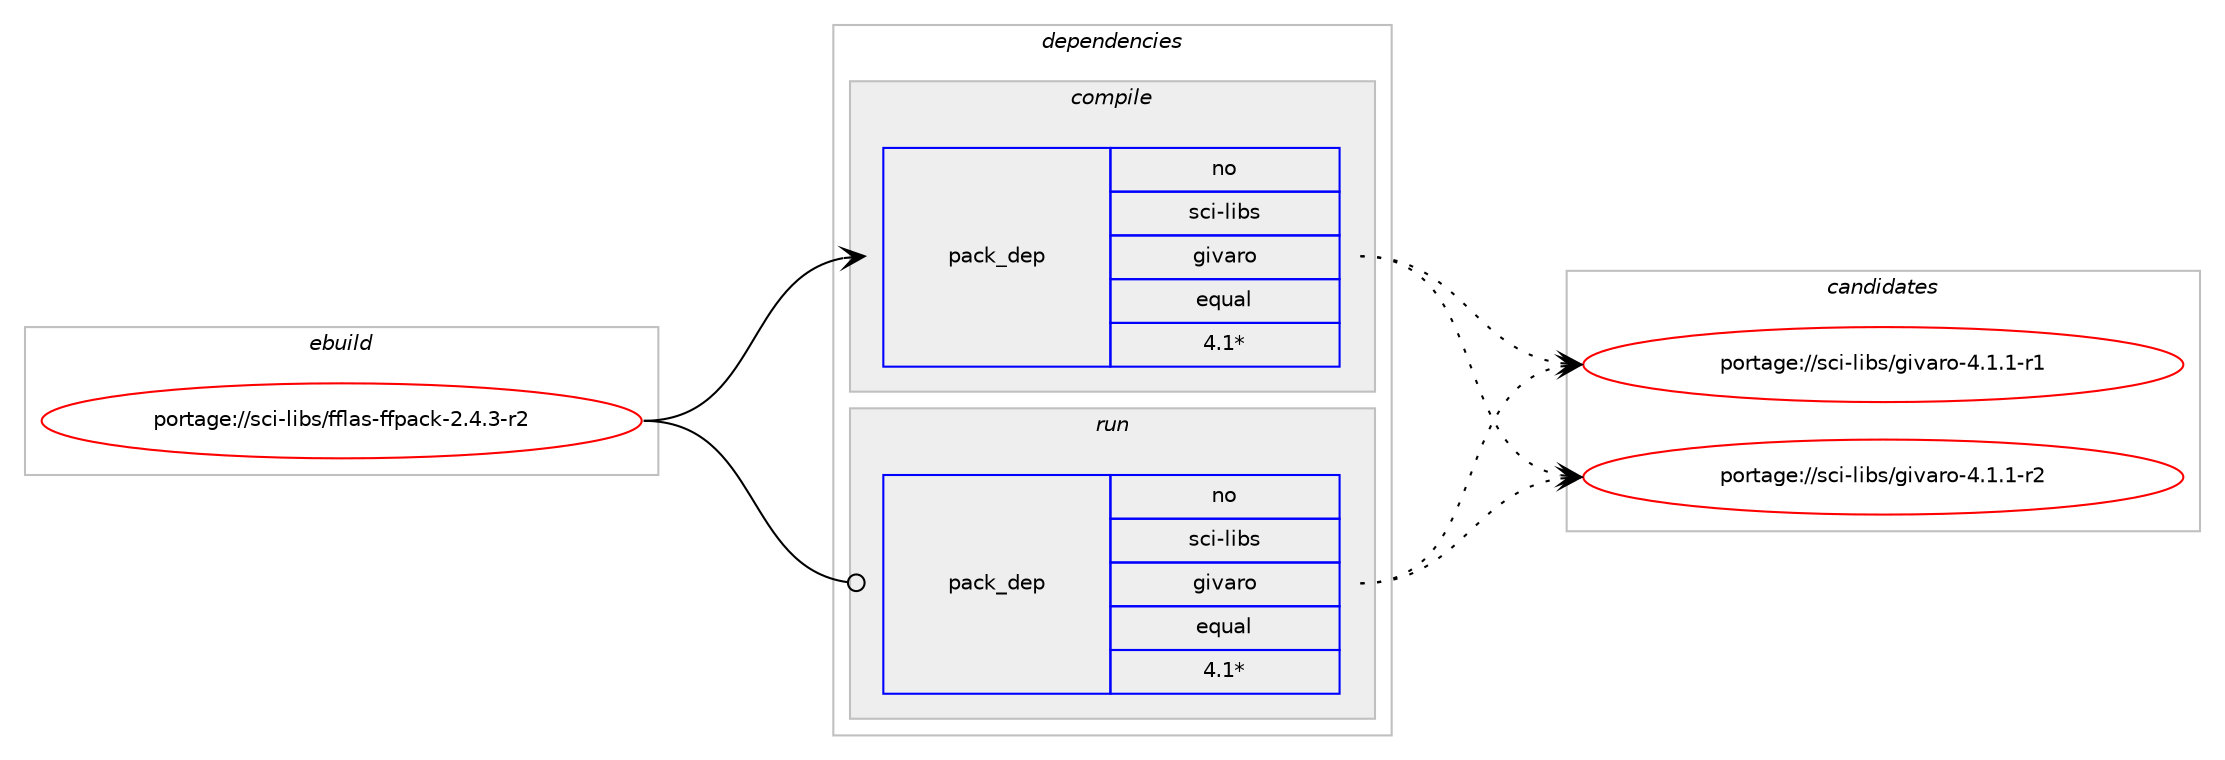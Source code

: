 digraph prolog {

# *************
# Graph options
# *************

newrank=true;
concentrate=true;
compound=true;
graph [rankdir=LR,fontname=Helvetica,fontsize=10,ranksep=1.5];#, ranksep=2.5, nodesep=0.2];
edge  [arrowhead=vee];
node  [fontname=Helvetica,fontsize=10];

# **********
# The ebuild
# **********

subgraph cluster_leftcol {
color=gray;
rank=same;
label=<<i>ebuild</i>>;
id [label="portage://sci-libs/fflas-ffpack-2.4.3-r2", color=red, width=4, href="../sci-libs/fflas-ffpack-2.4.3-r2.svg"];
}

# ****************
# The dependencies
# ****************

subgraph cluster_midcol {
color=gray;
label=<<i>dependencies</i>>;
subgraph cluster_compile {
fillcolor="#eeeeee";
style=filled;
label=<<i>compile</i>>;
# *** BEGIN UNKNOWN DEPENDENCY TYPE (TODO) ***
# id -> package_dependency(portage://sci-libs/fflas-ffpack-2.4.3-r2,install,no,dev-libs,gmp,none,[,,],[],[use(enable(cxx),positive)])
# *** END UNKNOWN DEPENDENCY TYPE (TODO) ***

subgraph pack102 {
dependency205 [label=<<TABLE BORDER="0" CELLBORDER="1" CELLSPACING="0" CELLPADDING="4" WIDTH="220"><TR><TD ROWSPAN="6" CELLPADDING="30">pack_dep</TD></TR><TR><TD WIDTH="110">no</TD></TR><TR><TD>sci-libs</TD></TR><TR><TD>givaro</TD></TR><TR><TD>equal</TD></TR><TR><TD>4.1*</TD></TR></TABLE>>, shape=none, color=blue];
}
id:e -> dependency205:w [weight=20,style="solid",arrowhead="vee"];
# *** BEGIN UNKNOWN DEPENDENCY TYPE (TODO) ***
# id -> package_dependency(portage://sci-libs/fflas-ffpack-2.4.3-r2,install,no,virtual,blas,none,[,,],[],[])
# *** END UNKNOWN DEPENDENCY TYPE (TODO) ***

# *** BEGIN UNKNOWN DEPENDENCY TYPE (TODO) ***
# id -> package_dependency(portage://sci-libs/fflas-ffpack-2.4.3-r2,install,no,virtual,cblas,none,[,,],[],[])
# *** END UNKNOWN DEPENDENCY TYPE (TODO) ***

# *** BEGIN UNKNOWN DEPENDENCY TYPE (TODO) ***
# id -> package_dependency(portage://sci-libs/fflas-ffpack-2.4.3-r2,install,no,virtual,lapack,none,[,,],[],[])
# *** END UNKNOWN DEPENDENCY TYPE (TODO) ***

}
subgraph cluster_compileandrun {
fillcolor="#eeeeee";
style=filled;
label=<<i>compile and run</i>>;
}
subgraph cluster_run {
fillcolor="#eeeeee";
style=filled;
label=<<i>run</i>>;
# *** BEGIN UNKNOWN DEPENDENCY TYPE (TODO) ***
# id -> package_dependency(portage://sci-libs/fflas-ffpack-2.4.3-r2,run,no,dev-libs,gmp,none,[,,],[],[use(enable(cxx),positive)])
# *** END UNKNOWN DEPENDENCY TYPE (TODO) ***

subgraph pack103 {
dependency206 [label=<<TABLE BORDER="0" CELLBORDER="1" CELLSPACING="0" CELLPADDING="4" WIDTH="220"><TR><TD ROWSPAN="6" CELLPADDING="30">pack_dep</TD></TR><TR><TD WIDTH="110">no</TD></TR><TR><TD>sci-libs</TD></TR><TR><TD>givaro</TD></TR><TR><TD>equal</TD></TR><TR><TD>4.1*</TD></TR></TABLE>>, shape=none, color=blue];
}
id:e -> dependency206:w [weight=20,style="solid",arrowhead="odot"];
# *** BEGIN UNKNOWN DEPENDENCY TYPE (TODO) ***
# id -> package_dependency(portage://sci-libs/fflas-ffpack-2.4.3-r2,run,no,virtual,blas,none,[,,],[],[])
# *** END UNKNOWN DEPENDENCY TYPE (TODO) ***

# *** BEGIN UNKNOWN DEPENDENCY TYPE (TODO) ***
# id -> package_dependency(portage://sci-libs/fflas-ffpack-2.4.3-r2,run,no,virtual,cblas,none,[,,],[],[])
# *** END UNKNOWN DEPENDENCY TYPE (TODO) ***

# *** BEGIN UNKNOWN DEPENDENCY TYPE (TODO) ***
# id -> package_dependency(portage://sci-libs/fflas-ffpack-2.4.3-r2,run,no,virtual,lapack,none,[,,],[],[])
# *** END UNKNOWN DEPENDENCY TYPE (TODO) ***

}
}

# **************
# The candidates
# **************

subgraph cluster_choices {
rank=same;
color=gray;
label=<<i>candidates</i>>;

subgraph choice102 {
color=black;
nodesep=1;
choice11599105451081059811547103105118971141114552464946494511449 [label="portage://sci-libs/givaro-4.1.1-r1", color=red, width=4,href="../sci-libs/givaro-4.1.1-r1.svg"];
choice11599105451081059811547103105118971141114552464946494511450 [label="portage://sci-libs/givaro-4.1.1-r2", color=red, width=4,href="../sci-libs/givaro-4.1.1-r2.svg"];
dependency205:e -> choice11599105451081059811547103105118971141114552464946494511449:w [style=dotted,weight="100"];
dependency205:e -> choice11599105451081059811547103105118971141114552464946494511450:w [style=dotted,weight="100"];
}
subgraph choice103 {
color=black;
nodesep=1;
choice11599105451081059811547103105118971141114552464946494511449 [label="portage://sci-libs/givaro-4.1.1-r1", color=red, width=4,href="../sci-libs/givaro-4.1.1-r1.svg"];
choice11599105451081059811547103105118971141114552464946494511450 [label="portage://sci-libs/givaro-4.1.1-r2", color=red, width=4,href="../sci-libs/givaro-4.1.1-r2.svg"];
dependency206:e -> choice11599105451081059811547103105118971141114552464946494511449:w [style=dotted,weight="100"];
dependency206:e -> choice11599105451081059811547103105118971141114552464946494511450:w [style=dotted,weight="100"];
}
}

}
